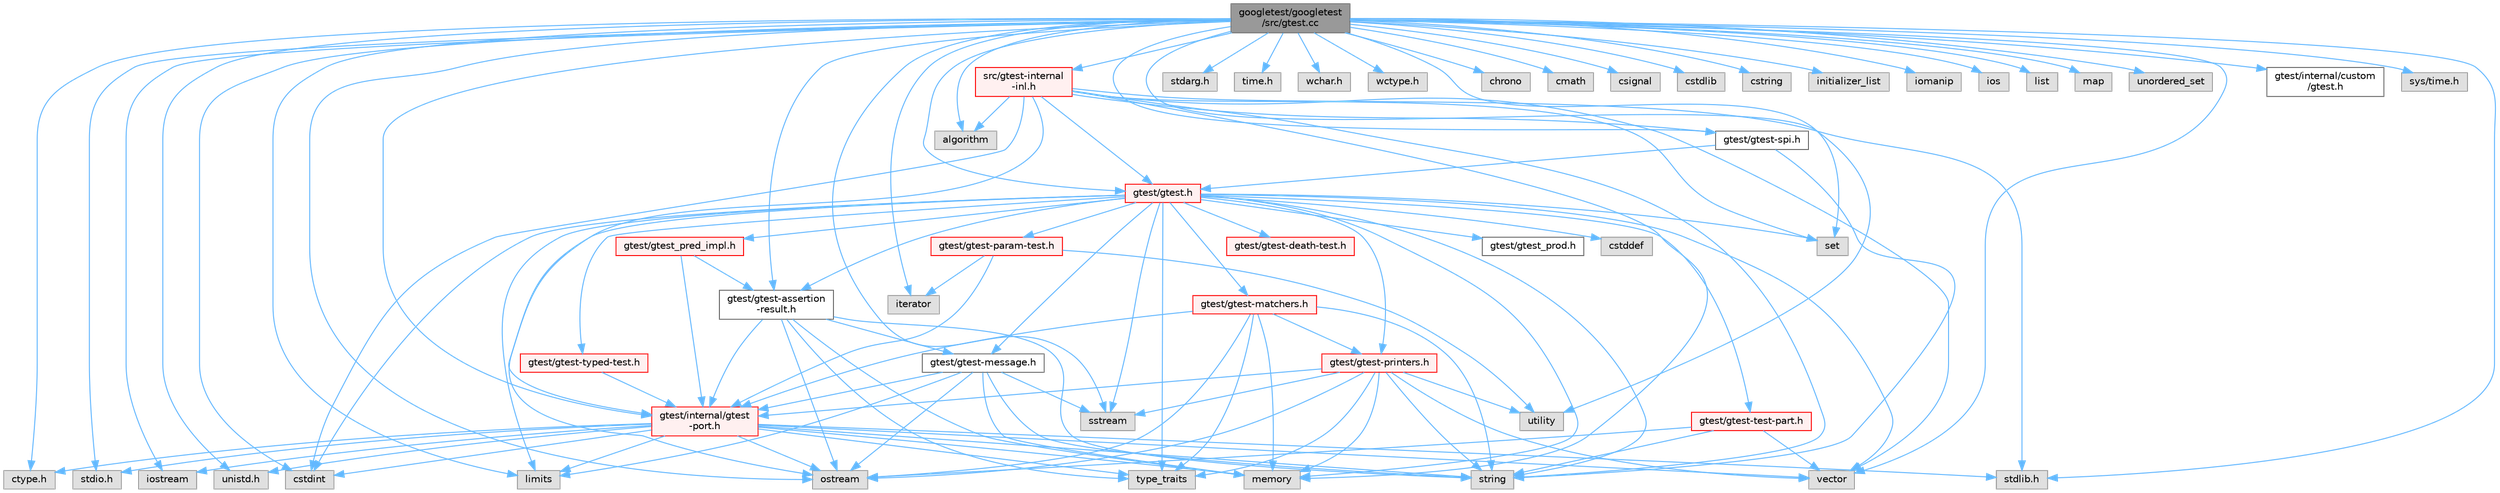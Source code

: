 digraph "googletest/googletest/src/gtest.cc"
{
 // LATEX_PDF_SIZE
  bgcolor="transparent";
  edge [fontname=Helvetica,fontsize=10,labelfontname=Helvetica,labelfontsize=10];
  node [fontname=Helvetica,fontsize=10,shape=box,height=0.2,width=0.4];
  Node1 [id="Node000001",label="googletest/googletest\l/src/gtest.cc",height=0.2,width=0.4,color="gray40", fillcolor="grey60", style="filled", fontcolor="black",tooltip=" "];
  Node1 -> Node2 [id="edge116_Node000001_Node000002",color="steelblue1",style="solid",tooltip=" "];
  Node2 [id="Node000002",label="gtest/gtest.h",height=0.2,width=0.4,color="red", fillcolor="#FFF0F0", style="filled",URL="$gtest_8h.html",tooltip=" "];
  Node2 -> Node3 [id="edge117_Node000002_Node000003",color="steelblue1",style="solid",tooltip=" "];
  Node3 [id="Node000003",label="cstddef",height=0.2,width=0.4,color="grey60", fillcolor="#E0E0E0", style="filled",tooltip=" "];
  Node2 -> Node4 [id="edge118_Node000002_Node000004",color="steelblue1",style="solid",tooltip=" "];
  Node4 [id="Node000004",label="cstdint",height=0.2,width=0.4,color="grey60", fillcolor="#E0E0E0", style="filled",tooltip=" "];
  Node2 -> Node5 [id="edge119_Node000002_Node000005",color="steelblue1",style="solid",tooltip=" "];
  Node5 [id="Node000005",label="limits",height=0.2,width=0.4,color="grey60", fillcolor="#E0E0E0", style="filled",tooltip=" "];
  Node2 -> Node6 [id="edge120_Node000002_Node000006",color="steelblue1",style="solid",tooltip=" "];
  Node6 [id="Node000006",label="memory",height=0.2,width=0.4,color="grey60", fillcolor="#E0E0E0", style="filled",tooltip=" "];
  Node2 -> Node7 [id="edge121_Node000002_Node000007",color="steelblue1",style="solid",tooltip=" "];
  Node7 [id="Node000007",label="ostream",height=0.2,width=0.4,color="grey60", fillcolor="#E0E0E0", style="filled",tooltip=" "];
  Node2 -> Node8 [id="edge122_Node000002_Node000008",color="steelblue1",style="solid",tooltip=" "];
  Node8 [id="Node000008",label="set",height=0.2,width=0.4,color="grey60", fillcolor="#E0E0E0", style="filled",tooltip=" "];
  Node2 -> Node9 [id="edge123_Node000002_Node000009",color="steelblue1",style="solid",tooltip=" "];
  Node9 [id="Node000009",label="sstream",height=0.2,width=0.4,color="grey60", fillcolor="#E0E0E0", style="filled",tooltip=" "];
  Node2 -> Node10 [id="edge124_Node000002_Node000010",color="steelblue1",style="solid",tooltip=" "];
  Node10 [id="Node000010",label="string",height=0.2,width=0.4,color="grey60", fillcolor="#E0E0E0", style="filled",tooltip=" "];
  Node2 -> Node11 [id="edge125_Node000002_Node000011",color="steelblue1",style="solid",tooltip=" "];
  Node11 [id="Node000011",label="type_traits",height=0.2,width=0.4,color="grey60", fillcolor="#E0E0E0", style="filled",tooltip=" "];
  Node2 -> Node12 [id="edge126_Node000002_Node000012",color="steelblue1",style="solid",tooltip=" "];
  Node12 [id="Node000012",label="vector",height=0.2,width=0.4,color="grey60", fillcolor="#E0E0E0", style="filled",tooltip=" "];
  Node2 -> Node13 [id="edge127_Node000002_Node000013",color="steelblue1",style="solid",tooltip=" "];
  Node13 [id="Node000013",label="gtest/gtest-assertion\l-result.h",height=0.2,width=0.4,color="grey40", fillcolor="white", style="filled",URL="$gtest-assertion-result_8h.html",tooltip=" "];
  Node13 -> Node6 [id="edge128_Node000013_Node000006",color="steelblue1",style="solid",tooltip=" "];
  Node13 -> Node7 [id="edge129_Node000013_Node000007",color="steelblue1",style="solid",tooltip=" "];
  Node13 -> Node10 [id="edge130_Node000013_Node000010",color="steelblue1",style="solid",tooltip=" "];
  Node13 -> Node11 [id="edge131_Node000013_Node000011",color="steelblue1",style="solid",tooltip=" "];
  Node13 -> Node14 [id="edge132_Node000013_Node000014",color="steelblue1",style="solid",tooltip=" "];
  Node14 [id="Node000014",label="gtest/gtest-message.h",height=0.2,width=0.4,color="grey40", fillcolor="white", style="filled",URL="$gtest-message_8h.html",tooltip=" "];
  Node14 -> Node5 [id="edge133_Node000014_Node000005",color="steelblue1",style="solid",tooltip=" "];
  Node14 -> Node6 [id="edge134_Node000014_Node000006",color="steelblue1",style="solid",tooltip=" "];
  Node14 -> Node7 [id="edge135_Node000014_Node000007",color="steelblue1",style="solid",tooltip=" "];
  Node14 -> Node9 [id="edge136_Node000014_Node000009",color="steelblue1",style="solid",tooltip=" "];
  Node14 -> Node10 [id="edge137_Node000014_Node000010",color="steelblue1",style="solid",tooltip=" "];
  Node14 -> Node15 [id="edge138_Node000014_Node000015",color="steelblue1",style="solid",tooltip=" "];
  Node15 [id="Node000015",label="gtest/internal/gtest\l-port.h",height=0.2,width=0.4,color="red", fillcolor="#FFF0F0", style="filled",URL="$gtest-port_8h.html",tooltip=" "];
  Node15 -> Node17 [id="edge139_Node000015_Node000017",color="steelblue1",style="solid",tooltip=" "];
  Node17 [id="Node000017",label="ctype.h",height=0.2,width=0.4,color="grey60", fillcolor="#E0E0E0", style="filled",tooltip=" "];
  Node15 -> Node19 [id="edge140_Node000015_Node000019",color="steelblue1",style="solid",tooltip=" "];
  Node19 [id="Node000019",label="stdio.h",height=0.2,width=0.4,color="grey60", fillcolor="#E0E0E0", style="filled",tooltip=" "];
  Node15 -> Node20 [id="edge141_Node000015_Node000020",color="steelblue1",style="solid",tooltip=" "];
  Node20 [id="Node000020",label="stdlib.h",height=0.2,width=0.4,color="grey60", fillcolor="#E0E0E0", style="filled",tooltip=" "];
  Node15 -> Node4 [id="edge142_Node000015_Node000004",color="steelblue1",style="solid",tooltip=" "];
  Node15 -> Node33 [id="edge143_Node000015_Node000033",color="steelblue1",style="solid",tooltip=" "];
  Node33 [id="Node000033",label="iostream",height=0.2,width=0.4,color="grey60", fillcolor="#E0E0E0", style="filled",tooltip=" "];
  Node15 -> Node5 [id="edge144_Node000015_Node000005",color="steelblue1",style="solid",tooltip=" "];
  Node15 -> Node6 [id="edge145_Node000015_Node000006",color="steelblue1",style="solid",tooltip=" "];
  Node15 -> Node7 [id="edge146_Node000015_Node000007",color="steelblue1",style="solid",tooltip=" "];
  Node15 -> Node10 [id="edge147_Node000015_Node000010",color="steelblue1",style="solid",tooltip=" "];
  Node15 -> Node11 [id="edge148_Node000015_Node000011",color="steelblue1",style="solid",tooltip=" "];
  Node15 -> Node12 [id="edge149_Node000015_Node000012",color="steelblue1",style="solid",tooltip=" "];
  Node15 -> Node41 [id="edge150_Node000015_Node000041",color="steelblue1",style="solid",tooltip=" "];
  Node41 [id="Node000041",label="unistd.h",height=0.2,width=0.4,color="grey60", fillcolor="#E0E0E0", style="filled",tooltip=" "];
  Node13 -> Node15 [id="edge151_Node000013_Node000015",color="steelblue1",style="solid",tooltip=" "];
  Node2 -> Node44 [id="edge152_Node000002_Node000044",color="steelblue1",style="solid",tooltip=" "];
  Node44 [id="Node000044",label="gtest/gtest-death-test.h",height=0.2,width=0.4,color="red", fillcolor="#FFF0F0", style="filled",URL="$gtest-death-test_8h.html",tooltip=" "];
  Node2 -> Node46 [id="edge153_Node000002_Node000046",color="steelblue1",style="solid",tooltip=" "];
  Node46 [id="Node000046",label="gtest/gtest-matchers.h",height=0.2,width=0.4,color="red", fillcolor="#FFF0F0", style="filled",URL="$gtest-matchers_8h.html",tooltip=" "];
  Node46 -> Node6 [id="edge154_Node000046_Node000006",color="steelblue1",style="solid",tooltip=" "];
  Node46 -> Node7 [id="edge155_Node000046_Node000007",color="steelblue1",style="solid",tooltip=" "];
  Node46 -> Node10 [id="edge156_Node000046_Node000010",color="steelblue1",style="solid",tooltip=" "];
  Node46 -> Node11 [id="edge157_Node000046_Node000011",color="steelblue1",style="solid",tooltip=" "];
  Node46 -> Node49 [id="edge158_Node000046_Node000049",color="steelblue1",style="solid",tooltip=" "];
  Node49 [id="Node000049",label="gtest/gtest-printers.h",height=0.2,width=0.4,color="red", fillcolor="#FFF0F0", style="filled",URL="$gtest-printers_8h.html",tooltip=" "];
  Node49 -> Node6 [id="edge159_Node000049_Node000006",color="steelblue1",style="solid",tooltip=" "];
  Node49 -> Node7 [id="edge160_Node000049_Node000007",color="steelblue1",style="solid",tooltip=" "];
  Node49 -> Node9 [id="edge161_Node000049_Node000009",color="steelblue1",style="solid",tooltip=" "];
  Node49 -> Node10 [id="edge162_Node000049_Node000010",color="steelblue1",style="solid",tooltip=" "];
  Node49 -> Node11 [id="edge163_Node000049_Node000011",color="steelblue1",style="solid",tooltip=" "];
  Node49 -> Node26 [id="edge164_Node000049_Node000026",color="steelblue1",style="solid",tooltip=" "];
  Node26 [id="Node000026",label="utility",height=0.2,width=0.4,color="grey60", fillcolor="#E0E0E0", style="filled",tooltip=" "];
  Node49 -> Node12 [id="edge165_Node000049_Node000012",color="steelblue1",style="solid",tooltip=" "];
  Node49 -> Node15 [id="edge166_Node000049_Node000015",color="steelblue1",style="solid",tooltip=" "];
  Node46 -> Node15 [id="edge167_Node000046_Node000015",color="steelblue1",style="solid",tooltip=" "];
  Node2 -> Node14 [id="edge168_Node000002_Node000014",color="steelblue1",style="solid",tooltip=" "];
  Node2 -> Node57 [id="edge169_Node000002_Node000057",color="steelblue1",style="solid",tooltip=" "];
  Node57 [id="Node000057",label="gtest/gtest-param-test.h",height=0.2,width=0.4,color="red", fillcolor="#FFF0F0", style="filled",URL="$gtest-param-test_8h.html",tooltip=" "];
  Node57 -> Node28 [id="edge170_Node000057_Node000028",color="steelblue1",style="solid",tooltip=" "];
  Node28 [id="Node000028",label="iterator",height=0.2,width=0.4,color="grey60", fillcolor="#E0E0E0", style="filled",tooltip=" "];
  Node57 -> Node26 [id="edge171_Node000057_Node000026",color="steelblue1",style="solid",tooltip=" "];
  Node57 -> Node15 [id="edge172_Node000057_Node000015",color="steelblue1",style="solid",tooltip=" "];
  Node2 -> Node49 [id="edge173_Node000002_Node000049",color="steelblue1",style="solid",tooltip=" "];
  Node2 -> Node61 [id="edge174_Node000002_Node000061",color="steelblue1",style="solid",tooltip=" "];
  Node61 [id="Node000061",label="gtest/gtest-test-part.h",height=0.2,width=0.4,color="red", fillcolor="#FFF0F0", style="filled",URL="$gtest-test-part_8h.html",tooltip=" "];
  Node61 -> Node7 [id="edge175_Node000061_Node000007",color="steelblue1",style="solid",tooltip=" "];
  Node61 -> Node10 [id="edge176_Node000061_Node000010",color="steelblue1",style="solid",tooltip=" "];
  Node61 -> Node12 [id="edge177_Node000061_Node000012",color="steelblue1",style="solid",tooltip=" "];
  Node2 -> Node63 [id="edge178_Node000002_Node000063",color="steelblue1",style="solid",tooltip=" "];
  Node63 [id="Node000063",label="gtest/gtest-typed-test.h",height=0.2,width=0.4,color="red", fillcolor="#FFF0F0", style="filled",URL="$gtest-typed-test_8h.html",tooltip=" "];
  Node63 -> Node15 [id="edge179_Node000063_Node000015",color="steelblue1",style="solid",tooltip=" "];
  Node2 -> Node64 [id="edge180_Node000002_Node000064",color="steelblue1",style="solid",tooltip=" "];
  Node64 [id="Node000064",label="gtest/gtest_pred_impl.h",height=0.2,width=0.4,color="red", fillcolor="#FFF0F0", style="filled",URL="$gtest__pred__impl_8h.html",tooltip=" "];
  Node64 -> Node13 [id="edge181_Node000064_Node000013",color="steelblue1",style="solid",tooltip=" "];
  Node64 -> Node15 [id="edge182_Node000064_Node000015",color="steelblue1",style="solid",tooltip=" "];
  Node2 -> Node65 [id="edge183_Node000002_Node000065",color="steelblue1",style="solid",tooltip=" "];
  Node65 [id="Node000065",label="gtest/gtest_prod.h",height=0.2,width=0.4,color="grey40", fillcolor="white", style="filled",URL="$gtest__prod_8h.html",tooltip=" "];
  Node1 -> Node17 [id="edge184_Node000001_Node000017",color="steelblue1",style="solid",tooltip=" "];
  Node1 -> Node66 [id="edge185_Node000001_Node000066",color="steelblue1",style="solid",tooltip=" "];
  Node66 [id="Node000066",label="stdarg.h",height=0.2,width=0.4,color="grey60", fillcolor="#E0E0E0", style="filled",tooltip=" "];
  Node1 -> Node19 [id="edge186_Node000001_Node000019",color="steelblue1",style="solid",tooltip=" "];
  Node1 -> Node20 [id="edge187_Node000001_Node000020",color="steelblue1",style="solid",tooltip=" "];
  Node1 -> Node67 [id="edge188_Node000001_Node000067",color="steelblue1",style="solid",tooltip=" "];
  Node67 [id="Node000067",label="time.h",height=0.2,width=0.4,color="grey60", fillcolor="#E0E0E0", style="filled",tooltip=" "];
  Node1 -> Node68 [id="edge189_Node000001_Node000068",color="steelblue1",style="solid",tooltip=" "];
  Node68 [id="Node000068",label="wchar.h",height=0.2,width=0.4,color="grey60", fillcolor="#E0E0E0", style="filled",tooltip=" "];
  Node1 -> Node69 [id="edge190_Node000001_Node000069",color="steelblue1",style="solid",tooltip=" "];
  Node69 [id="Node000069",label="wctype.h",height=0.2,width=0.4,color="grey60", fillcolor="#E0E0E0", style="filled",tooltip=" "];
  Node1 -> Node27 [id="edge191_Node000001_Node000027",color="steelblue1",style="solid",tooltip=" "];
  Node27 [id="Node000027",label="algorithm",height=0.2,width=0.4,color="grey60", fillcolor="#E0E0E0", style="filled",tooltip=" "];
  Node1 -> Node70 [id="edge192_Node000001_Node000070",color="steelblue1",style="solid",tooltip=" "];
  Node70 [id="Node000070",label="chrono",height=0.2,width=0.4,color="grey60", fillcolor="#E0E0E0", style="filled",tooltip=" "];
  Node1 -> Node71 [id="edge193_Node000001_Node000071",color="steelblue1",style="solid",tooltip=" "];
  Node71 [id="Node000071",label="cmath",height=0.2,width=0.4,color="grey60", fillcolor="#E0E0E0", style="filled",tooltip=" "];
  Node1 -> Node72 [id="edge194_Node000001_Node000072",color="steelblue1",style="solid",tooltip=" "];
  Node72 [id="Node000072",label="csignal",height=0.2,width=0.4,color="grey60", fillcolor="#E0E0E0", style="filled",tooltip=" "];
  Node1 -> Node4 [id="edge195_Node000001_Node000004",color="steelblue1",style="solid",tooltip=" "];
  Node1 -> Node24 [id="edge196_Node000001_Node000024",color="steelblue1",style="solid",tooltip=" "];
  Node24 [id="Node000024",label="cstdlib",height=0.2,width=0.4,color="grey60", fillcolor="#E0E0E0", style="filled",tooltip=" "];
  Node1 -> Node25 [id="edge197_Node000001_Node000025",color="steelblue1",style="solid",tooltip=" "];
  Node25 [id="Node000025",label="cstring",height=0.2,width=0.4,color="grey60", fillcolor="#E0E0E0", style="filled",tooltip=" "];
  Node1 -> Node73 [id="edge198_Node000001_Node000073",color="steelblue1",style="solid",tooltip=" "];
  Node73 [id="Node000073",label="initializer_list",height=0.2,width=0.4,color="grey60", fillcolor="#E0E0E0", style="filled",tooltip=" "];
  Node1 -> Node74 [id="edge199_Node000001_Node000074",color="steelblue1",style="solid",tooltip=" "];
  Node74 [id="Node000074",label="iomanip",height=0.2,width=0.4,color="grey60", fillcolor="#E0E0E0", style="filled",tooltip=" "];
  Node1 -> Node75 [id="edge200_Node000001_Node000075",color="steelblue1",style="solid",tooltip=" "];
  Node75 [id="Node000075",label="ios",height=0.2,width=0.4,color="grey60", fillcolor="#E0E0E0", style="filled",tooltip=" "];
  Node1 -> Node33 [id="edge201_Node000001_Node000033",color="steelblue1",style="solid",tooltip=" "];
  Node1 -> Node28 [id="edge202_Node000001_Node000028",color="steelblue1",style="solid",tooltip=" "];
  Node1 -> Node5 [id="edge203_Node000001_Node000005",color="steelblue1",style="solid",tooltip=" "];
  Node1 -> Node76 [id="edge204_Node000001_Node000076",color="steelblue1",style="solid",tooltip=" "];
  Node76 [id="Node000076",label="list",height=0.2,width=0.4,color="grey60", fillcolor="#E0E0E0", style="filled",tooltip=" "];
  Node1 -> Node52 [id="edge205_Node000001_Node000052",color="steelblue1",style="solid",tooltip=" "];
  Node52 [id="Node000052",label="map",height=0.2,width=0.4,color="grey60", fillcolor="#E0E0E0", style="filled",tooltip=" "];
  Node1 -> Node7 [id="edge206_Node000001_Node000007",color="steelblue1",style="solid",tooltip=" "];
  Node1 -> Node8 [id="edge207_Node000001_Node000008",color="steelblue1",style="solid",tooltip=" "];
  Node1 -> Node9 [id="edge208_Node000001_Node000009",color="steelblue1",style="solid",tooltip=" "];
  Node1 -> Node77 [id="edge209_Node000001_Node000077",color="steelblue1",style="solid",tooltip=" "];
  Node77 [id="Node000077",label="unordered_set",height=0.2,width=0.4,color="grey60", fillcolor="#E0E0E0", style="filled",tooltip=" "];
  Node1 -> Node26 [id="edge210_Node000001_Node000026",color="steelblue1",style="solid",tooltip=" "];
  Node1 -> Node12 [id="edge211_Node000001_Node000012",color="steelblue1",style="solid",tooltip=" "];
  Node1 -> Node13 [id="edge212_Node000001_Node000013",color="steelblue1",style="solid",tooltip=" "];
  Node1 -> Node78 [id="edge213_Node000001_Node000078",color="steelblue1",style="solid",tooltip=" "];
  Node78 [id="Node000078",label="gtest/gtest-spi.h",height=0.2,width=0.4,color="grey40", fillcolor="white", style="filled",URL="$gtest-spi_8h.html",tooltip=" "];
  Node78 -> Node10 [id="edge214_Node000078_Node000010",color="steelblue1",style="solid",tooltip=" "];
  Node78 -> Node2 [id="edge215_Node000078_Node000002",color="steelblue1",style="solid",tooltip=" "];
  Node1 -> Node79 [id="edge216_Node000001_Node000079",color="steelblue1",style="solid",tooltip=" "];
  Node79 [id="Node000079",label="gtest/internal/custom\l/gtest.h",height=0.2,width=0.4,color="grey40", fillcolor="white", style="filled",URL="$internal_2custom_2gtest_8h.html",tooltip=" "];
  Node1 -> Node15 [id="edge217_Node000001_Node000015",color="steelblue1",style="solid",tooltip=" "];
  Node1 -> Node80 [id="edge218_Node000001_Node000080",color="steelblue1",style="solid",tooltip=" "];
  Node80 [id="Node000080",label="sys/time.h",height=0.2,width=0.4,color="grey60", fillcolor="#E0E0E0", style="filled",tooltip=" "];
  Node1 -> Node41 [id="edge219_Node000001_Node000041",color="steelblue1",style="solid",tooltip=" "];
  Node1 -> Node81 [id="edge220_Node000001_Node000081",color="steelblue1",style="solid",tooltip=" "];
  Node81 [id="Node000081",label="src/gtest-internal\l-inl.h",height=0.2,width=0.4,color="red", fillcolor="#FFF0F0", style="filled",URL="$gtest-internal-inl_8h.html",tooltip=" "];
  Node81 -> Node20 [id="edge221_Node000081_Node000020",color="steelblue1",style="solid",tooltip=" "];
  Node81 -> Node27 [id="edge222_Node000081_Node000027",color="steelblue1",style="solid",tooltip=" "];
  Node81 -> Node4 [id="edge223_Node000081_Node000004",color="steelblue1",style="solid",tooltip=" "];
  Node81 -> Node6 [id="edge224_Node000081_Node000006",color="steelblue1",style="solid",tooltip=" "];
  Node81 -> Node8 [id="edge225_Node000081_Node000008",color="steelblue1",style="solid",tooltip=" "];
  Node81 -> Node10 [id="edge226_Node000081_Node000010",color="steelblue1",style="solid",tooltip=" "];
  Node81 -> Node12 [id="edge227_Node000081_Node000012",color="steelblue1",style="solid",tooltip=" "];
  Node81 -> Node15 [id="edge228_Node000081_Node000015",color="steelblue1",style="solid",tooltip=" "];
  Node81 -> Node78 [id="edge229_Node000081_Node000078",color="steelblue1",style="solid",tooltip=" "];
  Node81 -> Node2 [id="edge230_Node000081_Node000002",color="steelblue1",style="solid",tooltip=" "];
}
